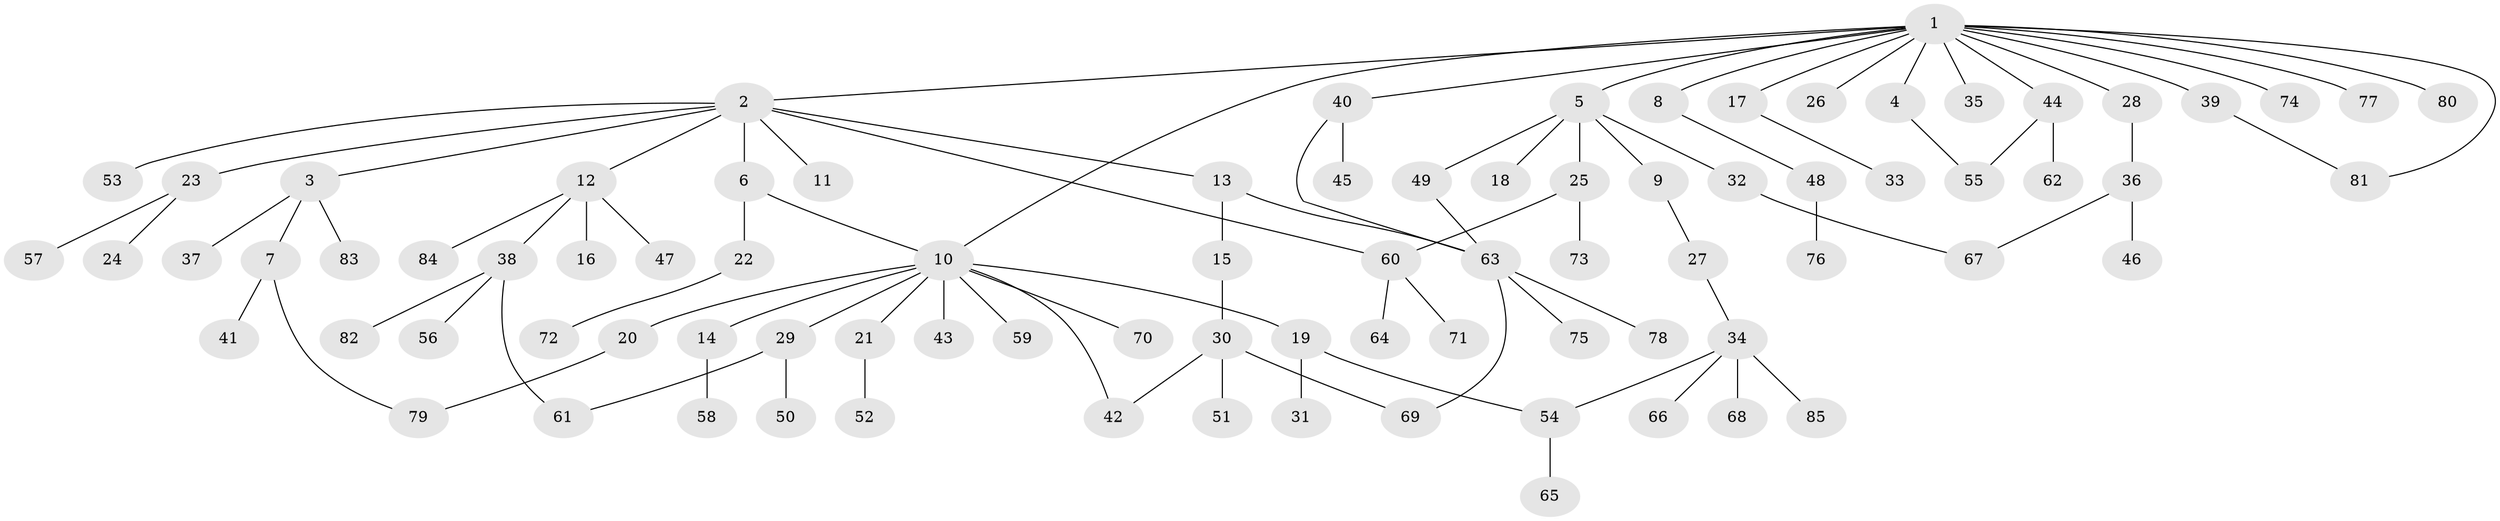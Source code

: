 // Generated by graph-tools (version 1.1) at 2025/01/03/09/25 03:01:42]
// undirected, 85 vertices, 96 edges
graph export_dot {
graph [start="1"]
  node [color=gray90,style=filled];
  1;
  2;
  3;
  4;
  5;
  6;
  7;
  8;
  9;
  10;
  11;
  12;
  13;
  14;
  15;
  16;
  17;
  18;
  19;
  20;
  21;
  22;
  23;
  24;
  25;
  26;
  27;
  28;
  29;
  30;
  31;
  32;
  33;
  34;
  35;
  36;
  37;
  38;
  39;
  40;
  41;
  42;
  43;
  44;
  45;
  46;
  47;
  48;
  49;
  50;
  51;
  52;
  53;
  54;
  55;
  56;
  57;
  58;
  59;
  60;
  61;
  62;
  63;
  64;
  65;
  66;
  67;
  68;
  69;
  70;
  71;
  72;
  73;
  74;
  75;
  76;
  77;
  78;
  79;
  80;
  81;
  82;
  83;
  84;
  85;
  1 -- 2;
  1 -- 4;
  1 -- 5;
  1 -- 8;
  1 -- 10;
  1 -- 17;
  1 -- 26;
  1 -- 28;
  1 -- 35;
  1 -- 39;
  1 -- 40;
  1 -- 44;
  1 -- 74;
  1 -- 77;
  1 -- 80;
  1 -- 81;
  2 -- 3;
  2 -- 6;
  2 -- 11;
  2 -- 12;
  2 -- 13;
  2 -- 23;
  2 -- 53;
  2 -- 60;
  3 -- 7;
  3 -- 37;
  3 -- 83;
  4 -- 55;
  5 -- 9;
  5 -- 18;
  5 -- 25;
  5 -- 32;
  5 -- 49;
  6 -- 10;
  6 -- 22;
  7 -- 41;
  7 -- 79;
  8 -- 48;
  9 -- 27;
  10 -- 14;
  10 -- 19;
  10 -- 20;
  10 -- 21;
  10 -- 29;
  10 -- 42;
  10 -- 43;
  10 -- 59;
  10 -- 70;
  12 -- 16;
  12 -- 38;
  12 -- 47;
  12 -- 84;
  13 -- 15;
  13 -- 63;
  14 -- 58;
  15 -- 30;
  17 -- 33;
  19 -- 31;
  19 -- 54;
  20 -- 79;
  21 -- 52;
  22 -- 72;
  23 -- 24;
  23 -- 57;
  25 -- 60;
  25 -- 73;
  27 -- 34;
  28 -- 36;
  29 -- 50;
  29 -- 61;
  30 -- 42;
  30 -- 51;
  30 -- 69;
  32 -- 67;
  34 -- 54;
  34 -- 66;
  34 -- 68;
  34 -- 85;
  36 -- 46;
  36 -- 67;
  38 -- 56;
  38 -- 61;
  38 -- 82;
  39 -- 81;
  40 -- 45;
  40 -- 63;
  44 -- 55;
  44 -- 62;
  48 -- 76;
  49 -- 63;
  54 -- 65;
  60 -- 64;
  60 -- 71;
  63 -- 69;
  63 -- 75;
  63 -- 78;
}
